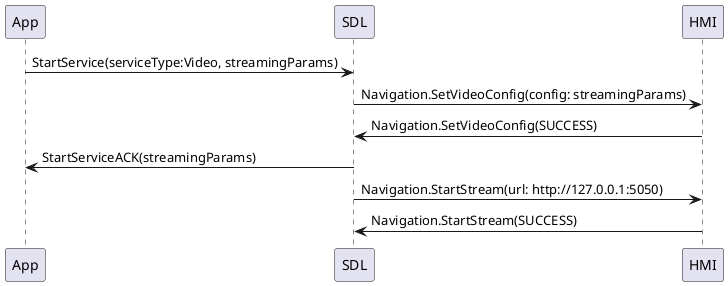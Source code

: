 @startuml
/'
Source file for sequence diagram
More information at https://plantuml.com/ 
'/

Participant "App" as A
Participant "SDL" as SDL
Participant "HMI" as HMI

A -> SDL: StartService(serviceType:Video, streamingParams)
SDL -> HMI: Navigation.SetVideoConfig(config: streamingParams)
HMI -> SDL: Navigation.SetVideoConfig(SUCCESS)
SDL -> A: StartServiceACK(streamingParams)
SDL -> HMI: Navigation.StartStream(url: http://127.0.0.1:5050)
HMI -> SDL: Navigation.StartStream(SUCCESS)

@enduml